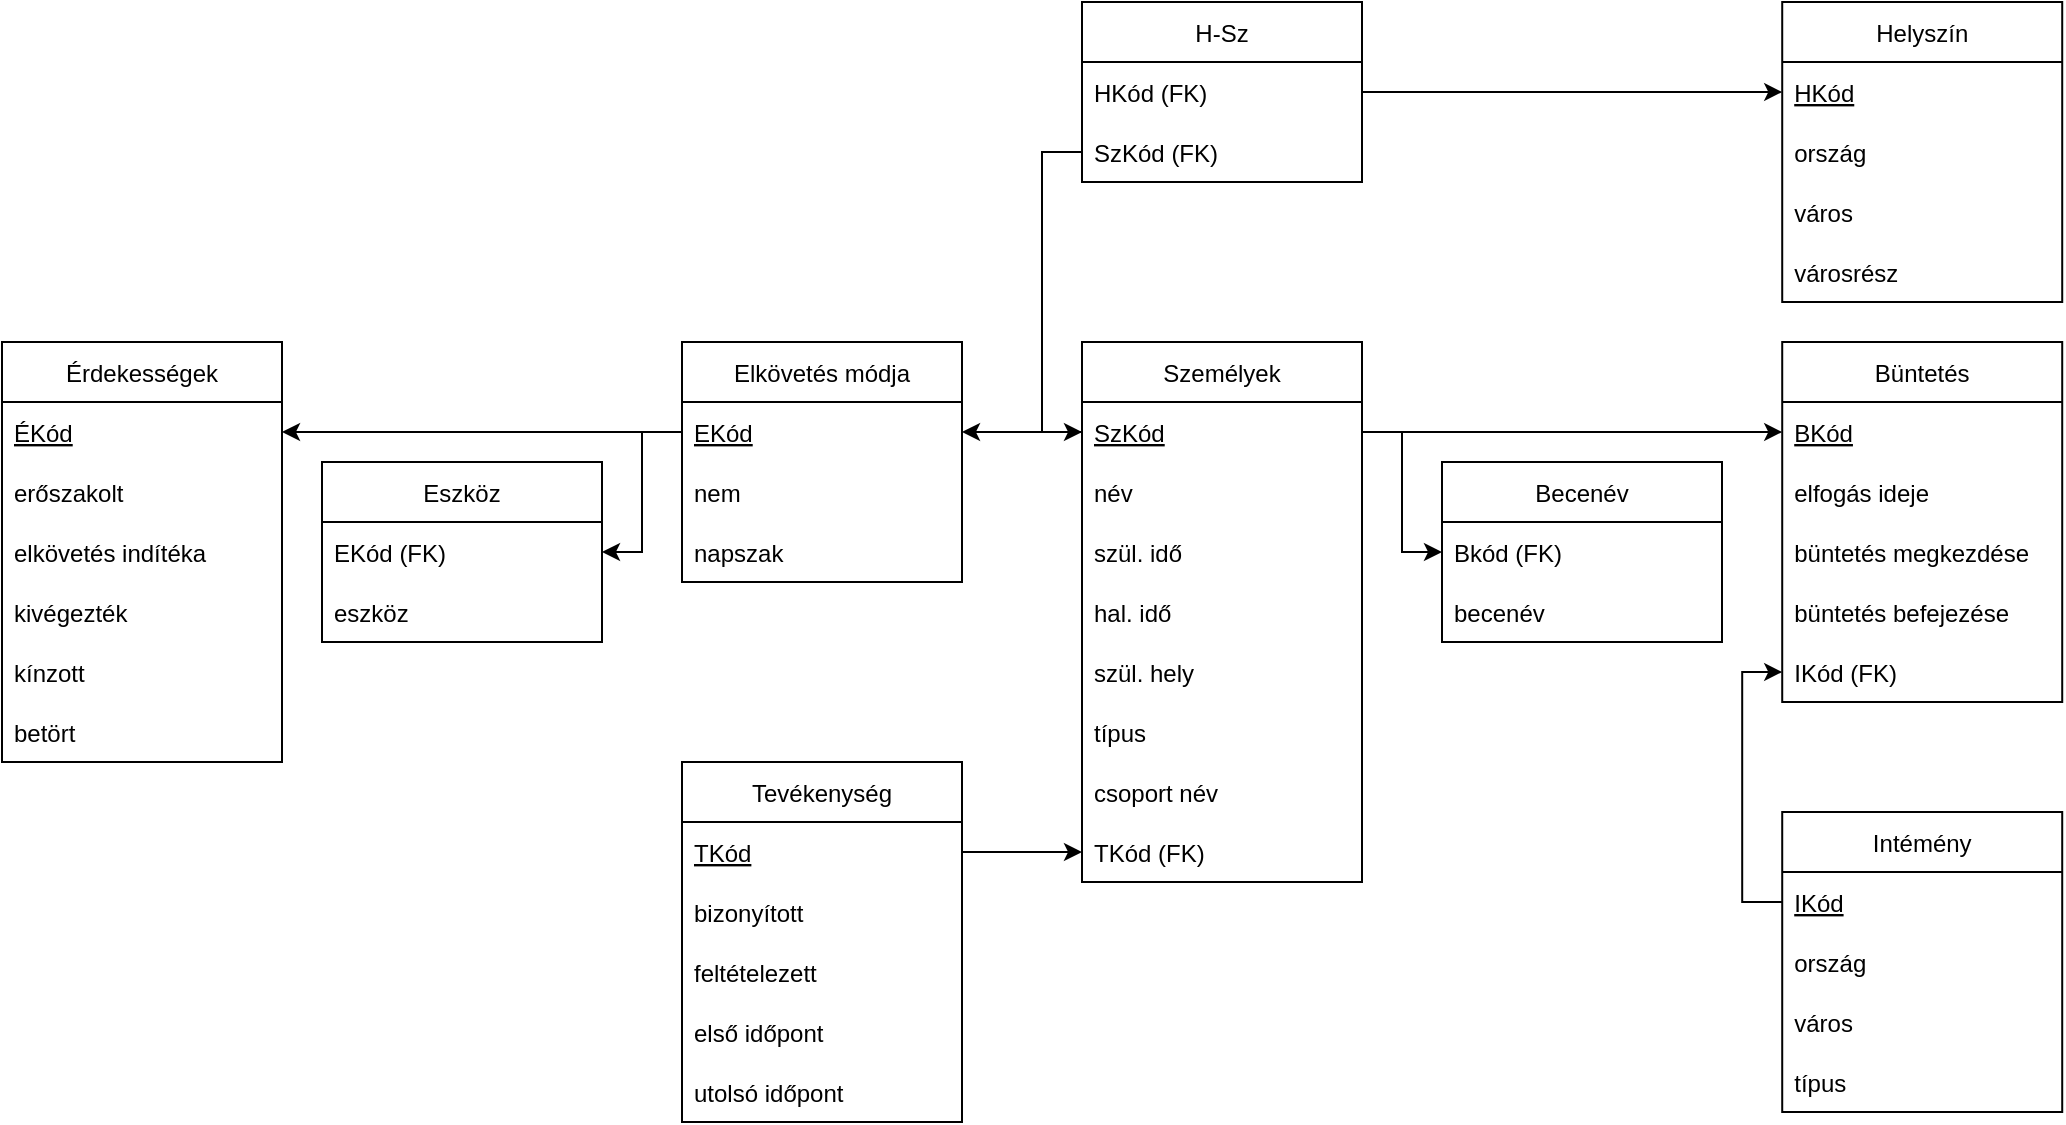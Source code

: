 <mxfile version="20.3.0" type="device"><diagram id="YJI0DrOFldtFjS6iQFlt" name="1 oldal"><mxGraphModel dx="2181" dy="860" grid="1" gridSize="10" guides="1" tooltips="1" connect="1" arrows="1" fold="1" page="1" pageScale="1" pageWidth="827" pageHeight="1169" math="0" shadow="0"><root><mxCell id="0"/><mxCell id="1" parent="0"/><mxCell id="6kltKIEP96OqzM-ZjhFF-71" value="" style="edgeStyle=orthogonalEdgeStyle;rounded=0;orthogonalLoop=1;jettySize=auto;html=1;entryX=0;entryY=0.5;entryDx=0;entryDy=0;exitX=1;exitY=0.5;exitDx=0;exitDy=0;" edge="1" parent="1" source="6kltKIEP96OqzM-ZjhFF-2" target="6kltKIEP96OqzM-ZjhFF-52"><mxGeometry relative="1" as="geometry"><mxPoint x="640" y="350" as="targetPoint"/></mxGeometry></mxCell><mxCell id="6kltKIEP96OqzM-ZjhFF-102" value="" style="edgeStyle=orthogonalEdgeStyle;rounded=0;orthogonalLoop=1;jettySize=auto;html=1;entryX=1;entryY=0.5;entryDx=0;entryDy=0;exitX=0;exitY=0.5;exitDx=0;exitDy=0;" edge="1" parent="1" source="6kltKIEP96OqzM-ZjhFF-2" target="6kltKIEP96OqzM-ZjhFF-90"><mxGeometry relative="1" as="geometry"><mxPoint x="300.0" y="350" as="targetPoint"/></mxGeometry></mxCell><mxCell id="6kltKIEP96OqzM-ZjhFF-124" value="" style="edgeStyle=orthogonalEdgeStyle;rounded=0;orthogonalLoop=1;jettySize=auto;html=1;entryX=0;entryY=0.5;entryDx=0;entryDy=0;exitX=1;exitY=0.5;exitDx=0;exitDy=0;" edge="1" parent="1" source="6kltKIEP96OqzM-ZjhFF-2" target="6kltKIEP96OqzM-ZjhFF-13"><mxGeometry relative="1" as="geometry"/></mxCell><mxCell id="6kltKIEP96OqzM-ZjhFF-1" value="Személyek" style="swimlane;fontStyle=0;childLayout=stackLayout;horizontal=1;startSize=30;horizontalStack=0;resizeParent=1;resizeParentMax=0;resizeLast=0;collapsible=1;marginBottom=0;" vertex="1" parent="1"><mxGeometry x="390" y="200" width="140" height="270" as="geometry"/></mxCell><mxCell id="6kltKIEP96OqzM-ZjhFF-2" value="SzKód" style="text;strokeColor=none;fillColor=none;align=left;verticalAlign=middle;spacingLeft=4;spacingRight=4;overflow=hidden;points=[[0,0.5],[1,0.5]];portConstraint=eastwest;rotatable=0;fontStyle=4" vertex="1" parent="6kltKIEP96OqzM-ZjhFF-1"><mxGeometry y="30" width="140" height="30" as="geometry"/></mxCell><mxCell id="6kltKIEP96OqzM-ZjhFF-3" value="név" style="text;strokeColor=none;fillColor=none;align=left;verticalAlign=middle;spacingLeft=4;spacingRight=4;overflow=hidden;points=[[0,0.5],[1,0.5]];portConstraint=eastwest;rotatable=0;" vertex="1" parent="6kltKIEP96OqzM-ZjhFF-1"><mxGeometry y="60" width="140" height="30" as="geometry"/></mxCell><mxCell id="6kltKIEP96OqzM-ZjhFF-5" value="szül. idő" style="text;strokeColor=none;fillColor=none;align=left;verticalAlign=middle;spacingLeft=4;spacingRight=4;overflow=hidden;points=[[0,0.5],[1,0.5]];portConstraint=eastwest;rotatable=0;" vertex="1" parent="6kltKIEP96OqzM-ZjhFF-1"><mxGeometry y="90" width="140" height="30" as="geometry"/></mxCell><mxCell id="6kltKIEP96OqzM-ZjhFF-4" value="hal. idő" style="text;strokeColor=none;fillColor=none;align=left;verticalAlign=middle;spacingLeft=4;spacingRight=4;overflow=hidden;points=[[0,0.5],[1,0.5]];portConstraint=eastwest;rotatable=0;" vertex="1" parent="6kltKIEP96OqzM-ZjhFF-1"><mxGeometry y="120" width="140" height="30" as="geometry"/></mxCell><mxCell id="6kltKIEP96OqzM-ZjhFF-6" value="szül. hely" style="text;strokeColor=none;fillColor=none;align=left;verticalAlign=middle;spacingLeft=4;spacingRight=4;overflow=hidden;points=[[0,0.5],[1,0.5]];portConstraint=eastwest;rotatable=0;" vertex="1" parent="6kltKIEP96OqzM-ZjhFF-1"><mxGeometry y="150" width="140" height="30" as="geometry"/></mxCell><mxCell id="6kltKIEP96OqzM-ZjhFF-10" value="típus" style="text;strokeColor=none;fillColor=none;align=left;verticalAlign=middle;spacingLeft=4;spacingRight=4;overflow=hidden;points=[[0,0.5],[1,0.5]];portConstraint=eastwest;rotatable=0;" vertex="1" parent="6kltKIEP96OqzM-ZjhFF-1"><mxGeometry y="180" width="140" height="30" as="geometry"/></mxCell><mxCell id="6kltKIEP96OqzM-ZjhFF-11" value="csoport név" style="text;strokeColor=none;fillColor=none;align=left;verticalAlign=middle;spacingLeft=4;spacingRight=4;overflow=hidden;points=[[0,0.5],[1,0.5]];portConstraint=eastwest;rotatable=0;" vertex="1" parent="6kltKIEP96OqzM-ZjhFF-1"><mxGeometry y="210" width="140" height="30" as="geometry"/></mxCell><mxCell id="6kltKIEP96OqzM-ZjhFF-8" value="TKód (FK)" style="text;strokeColor=none;fillColor=none;align=left;verticalAlign=middle;spacingLeft=4;spacingRight=4;overflow=hidden;points=[[0,0.5],[1,0.5]];portConstraint=eastwest;rotatable=0;" vertex="1" parent="6kltKIEP96OqzM-ZjhFF-1"><mxGeometry y="240" width="140" height="30" as="geometry"/></mxCell><mxCell id="6kltKIEP96OqzM-ZjhFF-12" value="Becenév" style="swimlane;fontStyle=0;childLayout=stackLayout;horizontal=1;startSize=30;horizontalStack=0;resizeParent=1;resizeParentMax=0;resizeLast=0;collapsible=1;marginBottom=0;" vertex="1" parent="1"><mxGeometry x="570" y="260" width="140" height="90" as="geometry"/></mxCell><mxCell id="6kltKIEP96OqzM-ZjhFF-13" value="Bkód (FK)" style="text;strokeColor=none;fillColor=none;align=left;verticalAlign=middle;spacingLeft=4;spacingRight=4;overflow=hidden;points=[[0,0.5],[1,0.5]];portConstraint=eastwest;rotatable=0;fontStyle=0" vertex="1" parent="6kltKIEP96OqzM-ZjhFF-12"><mxGeometry y="30" width="140" height="30" as="geometry"/></mxCell><mxCell id="6kltKIEP96OqzM-ZjhFF-14" value="becenév" style="text;strokeColor=none;fillColor=none;align=left;verticalAlign=middle;spacingLeft=4;spacingRight=4;overflow=hidden;points=[[0,0.5],[1,0.5]];portConstraint=eastwest;rotatable=0;" vertex="1" parent="6kltKIEP96OqzM-ZjhFF-12"><mxGeometry y="60" width="140" height="30" as="geometry"/></mxCell><mxCell id="6kltKIEP96OqzM-ZjhFF-50" value="" style="edgeStyle=orthogonalEdgeStyle;rounded=0;orthogonalLoop=1;jettySize=auto;html=1;entryX=0;entryY=0.5;entryDx=0;entryDy=0;exitX=1;exitY=0.5;exitDx=0;exitDy=0;" edge="1" parent="1" source="6kltKIEP96OqzM-ZjhFF-37" target="6kltKIEP96OqzM-ZjhFF-8"><mxGeometry relative="1" as="geometry"><mxPoint x="230" y="510" as="targetPoint"/></mxGeometry></mxCell><mxCell id="6kltKIEP96OqzM-ZjhFF-36" value="Tevékenység" style="swimlane;fontStyle=0;childLayout=stackLayout;horizontal=1;startSize=30;horizontalStack=0;resizeParent=1;resizeParentMax=0;resizeLast=0;collapsible=1;marginBottom=0;" vertex="1" parent="1"><mxGeometry x="190" y="410" width="140" height="180" as="geometry"/></mxCell><mxCell id="6kltKIEP96OqzM-ZjhFF-37" value="TKód" style="text;strokeColor=none;fillColor=none;align=left;verticalAlign=middle;spacingLeft=4;spacingRight=4;overflow=hidden;points=[[0,0.5],[1,0.5]];portConstraint=eastwest;rotatable=0;fontStyle=4" vertex="1" parent="6kltKIEP96OqzM-ZjhFF-36"><mxGeometry y="30" width="140" height="30" as="geometry"/></mxCell><mxCell id="6kltKIEP96OqzM-ZjhFF-38" value="bizonyított" style="text;strokeColor=none;fillColor=none;align=left;verticalAlign=middle;spacingLeft=4;spacingRight=4;overflow=hidden;points=[[0,0.5],[1,0.5]];portConstraint=eastwest;rotatable=0;" vertex="1" parent="6kltKIEP96OqzM-ZjhFF-36"><mxGeometry y="60" width="140" height="30" as="geometry"/></mxCell><mxCell id="6kltKIEP96OqzM-ZjhFF-39" value="feltételezett" style="text;strokeColor=none;fillColor=none;align=left;verticalAlign=middle;spacingLeft=4;spacingRight=4;overflow=hidden;points=[[0,0.5],[1,0.5]];portConstraint=eastwest;rotatable=0;" vertex="1" parent="6kltKIEP96OqzM-ZjhFF-36"><mxGeometry y="90" width="140" height="30" as="geometry"/></mxCell><mxCell id="6kltKIEP96OqzM-ZjhFF-40" value="első időpont" style="text;strokeColor=none;fillColor=none;align=left;verticalAlign=middle;spacingLeft=4;spacingRight=4;overflow=hidden;points=[[0,0.5],[1,0.5]];portConstraint=eastwest;rotatable=0;" vertex="1" parent="6kltKIEP96OqzM-ZjhFF-36"><mxGeometry y="120" width="140" height="30" as="geometry"/></mxCell><mxCell id="6kltKIEP96OqzM-ZjhFF-41" value="utolsó időpont" style="text;strokeColor=none;fillColor=none;align=left;verticalAlign=middle;spacingLeft=4;spacingRight=4;overflow=hidden;points=[[0,0.5],[1,0.5]];portConstraint=eastwest;rotatable=0;" vertex="1" parent="6kltKIEP96OqzM-ZjhFF-36"><mxGeometry y="150" width="140" height="30" as="geometry"/></mxCell><mxCell id="6kltKIEP96OqzM-ZjhFF-51" value="Büntetés" style="swimlane;fontStyle=0;childLayout=stackLayout;horizontal=1;startSize=30;horizontalStack=0;resizeParent=1;resizeParentMax=0;resizeLast=0;collapsible=1;marginBottom=0;" vertex="1" parent="1"><mxGeometry x="740.11" y="200" width="140" height="180" as="geometry"/></mxCell><mxCell id="6kltKIEP96OqzM-ZjhFF-52" value="BKód" style="text;strokeColor=none;fillColor=none;align=left;verticalAlign=middle;spacingLeft=4;spacingRight=4;overflow=hidden;points=[[0,0.5],[1,0.5]];portConstraint=eastwest;rotatable=0;fontStyle=4" vertex="1" parent="6kltKIEP96OqzM-ZjhFF-51"><mxGeometry y="30" width="140" height="30" as="geometry"/></mxCell><mxCell id="6kltKIEP96OqzM-ZjhFF-53" value="elfogás ideje" style="text;strokeColor=none;fillColor=none;align=left;verticalAlign=middle;spacingLeft=4;spacingRight=4;overflow=hidden;points=[[0,0.5],[1,0.5]];portConstraint=eastwest;rotatable=0;" vertex="1" parent="6kltKIEP96OqzM-ZjhFF-51"><mxGeometry y="60" width="140" height="30" as="geometry"/></mxCell><mxCell id="6kltKIEP96OqzM-ZjhFF-54" value="büntetés megkezdése" style="text;strokeColor=none;fillColor=none;align=left;verticalAlign=middle;spacingLeft=4;spacingRight=4;overflow=hidden;points=[[0,0.5],[1,0.5]];portConstraint=eastwest;rotatable=0;" vertex="1" parent="6kltKIEP96OqzM-ZjhFF-51"><mxGeometry y="90" width="140" height="30" as="geometry"/></mxCell><mxCell id="6kltKIEP96OqzM-ZjhFF-55" value="büntetés befejezése" style="text;strokeColor=none;fillColor=none;align=left;verticalAlign=middle;spacingLeft=4;spacingRight=4;overflow=hidden;points=[[0,0.5],[1,0.5]];portConstraint=eastwest;rotatable=0;" vertex="1" parent="6kltKIEP96OqzM-ZjhFF-51"><mxGeometry y="120" width="140" height="30" as="geometry"/></mxCell><mxCell id="6kltKIEP96OqzM-ZjhFF-57" value="IKód (FK)" style="text;strokeColor=none;fillColor=none;align=left;verticalAlign=middle;spacingLeft=4;spacingRight=4;overflow=hidden;points=[[0,0.5],[1,0.5]];portConstraint=eastwest;rotatable=0;" vertex="1" parent="6kltKIEP96OqzM-ZjhFF-51"><mxGeometry y="150" width="140" height="30" as="geometry"/></mxCell><mxCell id="6kltKIEP96OqzM-ZjhFF-69" value="" style="edgeStyle=orthogonalEdgeStyle;rounded=0;orthogonalLoop=1;jettySize=auto;html=1;entryX=0;entryY=0.5;entryDx=0;entryDy=0;exitX=0;exitY=0.5;exitDx=0;exitDy=0;" edge="1" parent="1" source="6kltKIEP96OqzM-ZjhFF-59" target="6kltKIEP96OqzM-ZjhFF-57"><mxGeometry relative="1" as="geometry"><mxPoint x="660.11" y="495" as="targetPoint"/></mxGeometry></mxCell><mxCell id="6kltKIEP96OqzM-ZjhFF-58" value="Intémény" style="swimlane;fontStyle=0;childLayout=stackLayout;horizontal=1;startSize=30;horizontalStack=0;resizeParent=1;resizeParentMax=0;resizeLast=0;collapsible=1;marginBottom=0;" vertex="1" parent="1"><mxGeometry x="740.11" y="435" width="140" height="150" as="geometry"/></mxCell><mxCell id="6kltKIEP96OqzM-ZjhFF-59" value="IKód" style="text;strokeColor=none;fillColor=none;align=left;verticalAlign=middle;spacingLeft=4;spacingRight=4;overflow=hidden;points=[[0,0.5],[1,0.5]];portConstraint=eastwest;rotatable=0;fontStyle=4" vertex="1" parent="6kltKIEP96OqzM-ZjhFF-58"><mxGeometry y="30" width="140" height="30" as="geometry"/></mxCell><mxCell id="6kltKIEP96OqzM-ZjhFF-60" value="ország" style="text;strokeColor=none;fillColor=none;align=left;verticalAlign=middle;spacingLeft=4;spacingRight=4;overflow=hidden;points=[[0,0.5],[1,0.5]];portConstraint=eastwest;rotatable=0;" vertex="1" parent="6kltKIEP96OqzM-ZjhFF-58"><mxGeometry y="60" width="140" height="30" as="geometry"/></mxCell><mxCell id="6kltKIEP96OqzM-ZjhFF-61" value="város" style="text;strokeColor=none;fillColor=none;align=left;verticalAlign=middle;spacingLeft=4;spacingRight=4;overflow=hidden;points=[[0,0.5],[1,0.5]];portConstraint=eastwest;rotatable=0;" vertex="1" parent="6kltKIEP96OqzM-ZjhFF-58"><mxGeometry y="90" width="140" height="30" as="geometry"/></mxCell><mxCell id="6kltKIEP96OqzM-ZjhFF-62" value="típus" style="text;strokeColor=none;fillColor=none;align=left;verticalAlign=middle;spacingLeft=4;spacingRight=4;overflow=hidden;points=[[0,0.5],[1,0.5]];portConstraint=eastwest;rotatable=0;" vertex="1" parent="6kltKIEP96OqzM-ZjhFF-58"><mxGeometry y="120" width="140" height="30" as="geometry"/></mxCell><mxCell id="6kltKIEP96OqzM-ZjhFF-79" value="" style="edgeStyle=orthogonalEdgeStyle;rounded=0;orthogonalLoop=1;jettySize=auto;html=1;entryX=0;entryY=0.5;entryDx=0;entryDy=0;exitX=0;exitY=0.5;exitDx=0;exitDy=0;" edge="1" parent="1" source="6kltKIEP96OqzM-ZjhFF-74" target="6kltKIEP96OqzM-ZjhFF-2"><mxGeometry relative="1" as="geometry"><mxPoint x="270" y="215" as="targetPoint"/></mxGeometry></mxCell><mxCell id="6kltKIEP96OqzM-ZjhFF-88" value="" style="edgeStyle=orthogonalEdgeStyle;rounded=0;orthogonalLoop=1;jettySize=auto;html=1;entryX=0;entryY=0.5;entryDx=0;entryDy=0;" edge="1" parent="1" source="6kltKIEP96OqzM-ZjhFF-72" target="6kltKIEP96OqzM-ZjhFF-82"><mxGeometry relative="1" as="geometry"/></mxCell><mxCell id="6kltKIEP96OqzM-ZjhFF-72" value="H-Sz" style="swimlane;fontStyle=0;childLayout=stackLayout;horizontal=1;startSize=30;horizontalStack=0;resizeParent=1;resizeParentMax=0;resizeLast=0;collapsible=1;marginBottom=0;" vertex="1" parent="1"><mxGeometry x="390" y="30" width="140" height="90" as="geometry"/></mxCell><mxCell id="6kltKIEP96OqzM-ZjhFF-73" value="HKód (FK)" style="text;strokeColor=none;fillColor=none;align=left;verticalAlign=middle;spacingLeft=4;spacingRight=4;overflow=hidden;points=[[0,0.5],[1,0.5]];portConstraint=eastwest;rotatable=0;" vertex="1" parent="6kltKIEP96OqzM-ZjhFF-72"><mxGeometry y="30" width="140" height="30" as="geometry"/></mxCell><mxCell id="6kltKIEP96OqzM-ZjhFF-74" value="SzKód (FK)" style="text;strokeColor=none;fillColor=none;align=left;verticalAlign=middle;spacingLeft=4;spacingRight=4;overflow=hidden;points=[[0,0.5],[1,0.5]];portConstraint=eastwest;rotatable=0;" vertex="1" parent="6kltKIEP96OqzM-ZjhFF-72"><mxGeometry y="60" width="140" height="30" as="geometry"/></mxCell><mxCell id="6kltKIEP96OqzM-ZjhFF-81" value="Helyszín" style="swimlane;fontStyle=0;childLayout=stackLayout;horizontal=1;startSize=30;horizontalStack=0;resizeParent=1;resizeParentMax=0;resizeLast=0;collapsible=1;marginBottom=0;" vertex="1" parent="1"><mxGeometry x="740.11" y="30" width="140" height="150" as="geometry"/></mxCell><mxCell id="6kltKIEP96OqzM-ZjhFF-82" value="HKód" style="text;strokeColor=none;fillColor=none;align=left;verticalAlign=middle;spacingLeft=4;spacingRight=4;overflow=hidden;points=[[0,0.5],[1,0.5]];portConstraint=eastwest;rotatable=0;fontStyle=4" vertex="1" parent="6kltKIEP96OqzM-ZjhFF-81"><mxGeometry y="30" width="140" height="30" as="geometry"/></mxCell><mxCell id="6kltKIEP96OqzM-ZjhFF-83" value="ország" style="text;strokeColor=none;fillColor=none;align=left;verticalAlign=middle;spacingLeft=4;spacingRight=4;overflow=hidden;points=[[0,0.5],[1,0.5]];portConstraint=eastwest;rotatable=0;" vertex="1" parent="6kltKIEP96OqzM-ZjhFF-81"><mxGeometry y="60" width="140" height="30" as="geometry"/></mxCell><mxCell id="6kltKIEP96OqzM-ZjhFF-84" value="város" style="text;strokeColor=none;fillColor=none;align=left;verticalAlign=middle;spacingLeft=4;spacingRight=4;overflow=hidden;points=[[0,0.5],[1,0.5]];portConstraint=eastwest;rotatable=0;" vertex="1" parent="6kltKIEP96OqzM-ZjhFF-81"><mxGeometry y="90" width="140" height="30" as="geometry"/></mxCell><mxCell id="6kltKIEP96OqzM-ZjhFF-86" value="városrész" style="text;strokeColor=none;fillColor=none;align=left;verticalAlign=middle;spacingLeft=4;spacingRight=4;overflow=hidden;points=[[0,0.5],[1,0.5]];portConstraint=eastwest;rotatable=0;" vertex="1" parent="6kltKIEP96OqzM-ZjhFF-81"><mxGeometry y="120" width="140" height="30" as="geometry"/></mxCell><mxCell id="6kltKIEP96OqzM-ZjhFF-110" value="" style="edgeStyle=orthogonalEdgeStyle;rounded=0;orthogonalLoop=1;jettySize=auto;html=1;exitX=0;exitY=0.5;exitDx=0;exitDy=0;entryX=1;entryY=0.5;entryDx=0;entryDy=0;" edge="1" parent="1" source="6kltKIEP96OqzM-ZjhFF-90" target="6kltKIEP96OqzM-ZjhFF-104"><mxGeometry relative="1" as="geometry"/></mxCell><mxCell id="6kltKIEP96OqzM-ZjhFF-123" value="" style="edgeStyle=orthogonalEdgeStyle;rounded=0;orthogonalLoop=1;jettySize=auto;html=1;exitX=0;exitY=0.5;exitDx=0;exitDy=0;entryX=1;entryY=0.5;entryDx=0;entryDy=0;" edge="1" parent="1" source="6kltKIEP96OqzM-ZjhFF-90" target="6kltKIEP96OqzM-ZjhFF-114"><mxGeometry relative="1" as="geometry"><mxPoint x="60.059" y="380" as="targetPoint"/></mxGeometry></mxCell><mxCell id="6kltKIEP96OqzM-ZjhFF-89" value="Elkövetés módja" style="swimlane;fontStyle=0;childLayout=stackLayout;horizontal=1;startSize=30;horizontalStack=0;resizeParent=1;resizeParentMax=0;resizeLast=0;collapsible=1;marginBottom=0;" vertex="1" parent="1"><mxGeometry x="190" y="200" width="140" height="120" as="geometry"/></mxCell><mxCell id="6kltKIEP96OqzM-ZjhFF-90" value="EKód" style="text;strokeColor=none;fillColor=none;align=left;verticalAlign=middle;spacingLeft=4;spacingRight=4;overflow=hidden;points=[[0,0.5],[1,0.5]];portConstraint=eastwest;rotatable=0;fontStyle=4" vertex="1" parent="6kltKIEP96OqzM-ZjhFF-89"><mxGeometry y="30" width="140" height="30" as="geometry"/></mxCell><mxCell id="6kltKIEP96OqzM-ZjhFF-91" value="nem" style="text;strokeColor=none;fillColor=none;align=left;verticalAlign=middle;spacingLeft=4;spacingRight=4;overflow=hidden;points=[[0,0.5],[1,0.5]];portConstraint=eastwest;rotatable=0;" vertex="1" parent="6kltKIEP96OqzM-ZjhFF-89"><mxGeometry y="60" width="140" height="30" as="geometry"/></mxCell><mxCell id="6kltKIEP96OqzM-ZjhFF-92" value="napszak" style="text;strokeColor=none;fillColor=none;align=left;verticalAlign=middle;spacingLeft=4;spacingRight=4;overflow=hidden;points=[[0,0.5],[1,0.5]];portConstraint=eastwest;rotatable=0;" vertex="1" parent="6kltKIEP96OqzM-ZjhFF-89"><mxGeometry y="90" width="140" height="30" as="geometry"/></mxCell><mxCell id="6kltKIEP96OqzM-ZjhFF-103" value="Érdekességek" style="swimlane;fontStyle=0;childLayout=stackLayout;horizontal=1;startSize=30;horizontalStack=0;resizeParent=1;resizeParentMax=0;resizeLast=0;collapsible=1;marginBottom=0;" vertex="1" parent="1"><mxGeometry x="-150" y="200" width="140" height="210" as="geometry"/></mxCell><mxCell id="6kltKIEP96OqzM-ZjhFF-104" value="ÉKód" style="text;strokeColor=none;fillColor=none;align=left;verticalAlign=middle;spacingLeft=4;spacingRight=4;overflow=hidden;points=[[0,0.5],[1,0.5]];portConstraint=eastwest;rotatable=0;fontStyle=4" vertex="1" parent="6kltKIEP96OqzM-ZjhFF-103"><mxGeometry y="30" width="140" height="30" as="geometry"/></mxCell><mxCell id="6kltKIEP96OqzM-ZjhFF-105" value="erőszakolt" style="text;strokeColor=none;fillColor=none;align=left;verticalAlign=middle;spacingLeft=4;spacingRight=4;overflow=hidden;points=[[0,0.5],[1,0.5]];portConstraint=eastwest;rotatable=0;" vertex="1" parent="6kltKIEP96OqzM-ZjhFF-103"><mxGeometry y="60" width="140" height="30" as="geometry"/></mxCell><mxCell id="6kltKIEP96OqzM-ZjhFF-108" value="elkövetés indítéka" style="text;strokeColor=none;fillColor=none;align=left;verticalAlign=middle;spacingLeft=4;spacingRight=4;overflow=hidden;points=[[0,0.5],[1,0.5]];portConstraint=eastwest;rotatable=0;" vertex="1" parent="6kltKIEP96OqzM-ZjhFF-103"><mxGeometry y="90" width="140" height="30" as="geometry"/></mxCell><mxCell id="6kltKIEP96OqzM-ZjhFF-109" value="kivégezték" style="text;strokeColor=none;fillColor=none;align=left;verticalAlign=middle;spacingLeft=4;spacingRight=4;overflow=hidden;points=[[0,0.5],[1,0.5]];portConstraint=eastwest;rotatable=0;" vertex="1" parent="6kltKIEP96OqzM-ZjhFF-103"><mxGeometry y="120" width="140" height="30" as="geometry"/></mxCell><mxCell id="6kltKIEP96OqzM-ZjhFF-107" value="kínzott" style="text;strokeColor=none;fillColor=none;align=left;verticalAlign=middle;spacingLeft=4;spacingRight=4;overflow=hidden;points=[[0,0.5],[1,0.5]];portConstraint=eastwest;rotatable=0;" vertex="1" parent="6kltKIEP96OqzM-ZjhFF-103"><mxGeometry y="150" width="140" height="30" as="geometry"/></mxCell><mxCell id="6kltKIEP96OqzM-ZjhFF-112" value="betört" style="text;strokeColor=none;fillColor=none;align=left;verticalAlign=middle;spacingLeft=4;spacingRight=4;overflow=hidden;points=[[0,0.5],[1,0.5]];portConstraint=eastwest;rotatable=0;" vertex="1" parent="6kltKIEP96OqzM-ZjhFF-103"><mxGeometry y="180" width="140" height="30" as="geometry"/></mxCell><mxCell id="6kltKIEP96OqzM-ZjhFF-113" value="Eszköz" style="swimlane;fontStyle=0;childLayout=stackLayout;horizontal=1;startSize=30;horizontalStack=0;resizeParent=1;resizeParentMax=0;resizeLast=0;collapsible=1;marginBottom=0;" vertex="1" parent="1"><mxGeometry x="10" y="260" width="140" height="90" as="geometry"/></mxCell><mxCell id="6kltKIEP96OqzM-ZjhFF-114" value="EKód (FK)" style="text;strokeColor=none;fillColor=none;align=left;verticalAlign=middle;spacingLeft=4;spacingRight=4;overflow=hidden;points=[[0,0.5],[1,0.5]];portConstraint=eastwest;rotatable=0;" vertex="1" parent="6kltKIEP96OqzM-ZjhFF-113"><mxGeometry y="30" width="140" height="30" as="geometry"/></mxCell><mxCell id="6kltKIEP96OqzM-ZjhFF-115" value="eszköz" style="text;strokeColor=none;fillColor=none;align=left;verticalAlign=middle;spacingLeft=4;spacingRight=4;overflow=hidden;points=[[0,0.5],[1,0.5]];portConstraint=eastwest;rotatable=0;" vertex="1" parent="6kltKIEP96OqzM-ZjhFF-113"><mxGeometry y="60" width="140" height="30" as="geometry"/></mxCell></root></mxGraphModel></diagram></mxfile>